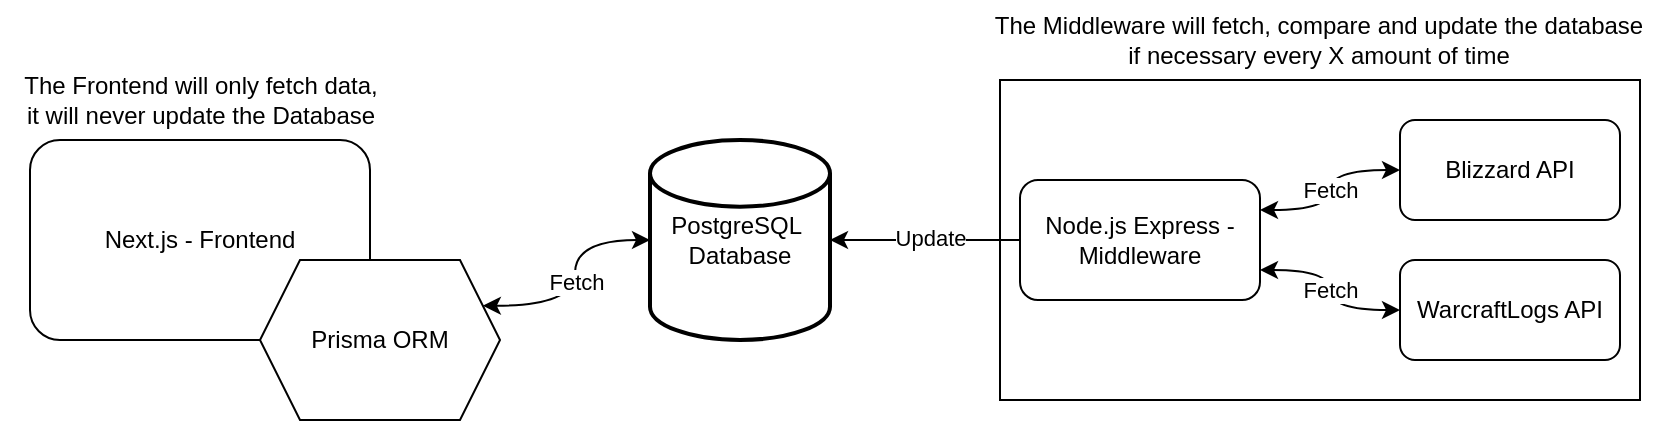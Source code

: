 <mxfile version="24.4.13" type="github" pages="2">
  <diagram name="High Level Architecture" id="6ngqQFJhArMmjrOClJZY">
    <mxGraphModel dx="1195" dy="628" grid="1" gridSize="10" guides="1" tooltips="1" connect="1" arrows="1" fold="1" page="1" pageScale="1" pageWidth="850" pageHeight="1100" math="0" shadow="0">
      <root>
        <mxCell id="0" />
        <mxCell id="1" parent="0" />
        <mxCell id="6mm7rx3o7jv5DAFTDXSN-3" value="PostgreSQL&amp;nbsp;&lt;br&gt;Database" style="strokeWidth=2;html=1;shape=mxgraph.flowchart.database;whiteSpace=wrap;" parent="1" vertex="1">
          <mxGeometry x="335" y="260" width="90" height="100" as="geometry" />
        </mxCell>
        <mxCell id="6mm7rx3o7jv5DAFTDXSN-4" value="Next.js - Frontend" style="rounded=1;whiteSpace=wrap;html=1;" parent="1" vertex="1">
          <mxGeometry x="25" y="260" width="170" height="100" as="geometry" />
        </mxCell>
        <mxCell id="6mm7rx3o7jv5DAFTDXSN-7" value="" style="rounded=0;whiteSpace=wrap;html=1;" parent="1" vertex="1">
          <mxGeometry x="510" y="230" width="320" height="160" as="geometry" />
        </mxCell>
        <mxCell id="roHLzYQip5ogj8n_-lZP-4" value="Fetch" style="edgeStyle=orthogonalEdgeStyle;rounded=0;orthogonalLoop=1;jettySize=auto;html=1;exitX=1;exitY=0.25;exitDx=0;exitDy=0;entryX=0;entryY=0.5;entryDx=0;entryDy=0;curved=1;startArrow=classic;startFill=1;" edge="1" parent="1" source="6mm7rx3o7jv5DAFTDXSN-9" target="6mm7rx3o7jv5DAFTDXSN-10">
          <mxGeometry relative="1" as="geometry" />
        </mxCell>
        <mxCell id="roHLzYQip5ogj8n_-lZP-5" value="Fetch" style="edgeStyle=orthogonalEdgeStyle;rounded=0;orthogonalLoop=1;jettySize=auto;html=1;exitX=1;exitY=0.75;exitDx=0;exitDy=0;entryX=0;entryY=0.5;entryDx=0;entryDy=0;curved=1;startArrow=classic;startFill=1;" edge="1" parent="1" source="6mm7rx3o7jv5DAFTDXSN-9" target="6mm7rx3o7jv5DAFTDXSN-11">
          <mxGeometry relative="1" as="geometry" />
        </mxCell>
        <mxCell id="6mm7rx3o7jv5DAFTDXSN-9" value="Node.js Express - Middleware" style="rounded=1;whiteSpace=wrap;html=1;" parent="1" vertex="1">
          <mxGeometry x="520" y="280" width="120" height="60" as="geometry" />
        </mxCell>
        <mxCell id="6mm7rx3o7jv5DAFTDXSN-10" value="Blizzard API" style="rounded=1;whiteSpace=wrap;html=1;" parent="1" vertex="1">
          <mxGeometry x="710" y="250" width="110" height="50" as="geometry" />
        </mxCell>
        <mxCell id="6mm7rx3o7jv5DAFTDXSN-11" value="WarcraftLogs API" style="rounded=1;whiteSpace=wrap;html=1;" parent="1" vertex="1">
          <mxGeometry x="710" y="320" width="110" height="50" as="geometry" />
        </mxCell>
        <mxCell id="6mm7rx3o7jv5DAFTDXSN-14" style="edgeStyle=orthogonalEdgeStyle;rounded=0;orthogonalLoop=1;jettySize=auto;html=1;exitX=0;exitY=0.5;exitDx=0;exitDy=0;entryX=1;entryY=0.5;entryDx=0;entryDy=0;entryPerimeter=0;curved=1;" parent="1" source="6mm7rx3o7jv5DAFTDXSN-9" target="6mm7rx3o7jv5DAFTDXSN-3" edge="1">
          <mxGeometry relative="1" as="geometry" />
        </mxCell>
        <mxCell id="roHLzYQip5ogj8n_-lZP-2" value="Update" style="edgeLabel;html=1;align=center;verticalAlign=middle;resizable=0;points=[];" vertex="1" connectable="0" parent="6mm7rx3o7jv5DAFTDXSN-14">
          <mxGeometry x="-0.056" y="-1" relative="1" as="geometry">
            <mxPoint as="offset" />
          </mxGeometry>
        </mxCell>
        <mxCell id="6mm7rx3o7jv5DAFTDXSN-15" value="The Middleware will fetch, compare and update the database &lt;br&gt;if necessary every X amount of time" style="text;html=1;align=center;verticalAlign=middle;resizable=0;points=[];autosize=1;strokeColor=none;fillColor=none;" parent="1" vertex="1">
          <mxGeometry x="494" y="190" width="350" height="40" as="geometry" />
        </mxCell>
        <mxCell id="6mm7rx3o7jv5DAFTDXSN-16" value="The Frontend will only fetch data, &lt;br&gt;it will never update the Database" style="text;html=1;align=center;verticalAlign=middle;resizable=0;points=[];autosize=1;strokeColor=none;fillColor=none;" parent="1" vertex="1">
          <mxGeometry x="10" y="220" width="200" height="40" as="geometry" />
        </mxCell>
        <mxCell id="6mm7rx3o7jv5DAFTDXSN-18" value="Fetch" style="edgeStyle=orthogonalEdgeStyle;rounded=0;orthogonalLoop=1;jettySize=auto;html=1;exitX=1;exitY=0.25;exitDx=0;exitDy=0;entryX=0;entryY=0.5;entryDx=0;entryDy=0;entryPerimeter=0;curved=1;startArrow=classic;startFill=1;" parent="1" source="roHLzYQip5ogj8n_-lZP-7" target="6mm7rx3o7jv5DAFTDXSN-3" edge="1">
          <mxGeometry relative="1" as="geometry">
            <mxPoint x="255" y="360" as="sourcePoint" />
          </mxGeometry>
        </mxCell>
        <mxCell id="roHLzYQip5ogj8n_-lZP-7" value="Prisma ORM" style="shape=hexagon;perimeter=hexagonPerimeter2;whiteSpace=wrap;html=1;fixedSize=1;" vertex="1" parent="1">
          <mxGeometry x="140" y="320" width="120" height="80" as="geometry" />
        </mxCell>
      </root>
    </mxGraphModel>
  </diagram>
  <diagram id="KHD2d74SR9Xxo8bXHOB-" name="Entities Relationship">
    <mxGraphModel dx="1434" dy="754" grid="1" gridSize="10" guides="1" tooltips="1" connect="1" arrows="1" fold="1" page="1" pageScale="1" pageWidth="850" pageHeight="1100" math="0" shadow="0">
      <root>
        <mxCell id="0" />
        <mxCell id="1" parent="0" />
        <mxCell id="beeDVA-vmwyVWLiR9DOX-47" value="Raid" style="shape=table;startSize=30;container=1;collapsible=1;childLayout=tableLayout;fixedRows=1;rowLines=0;fontStyle=1;align=center;resizeLast=1;html=1;rounded=1;" vertex="1" parent="1">
          <mxGeometry x="40" y="110" width="180" height="120" as="geometry" />
        </mxCell>
        <mxCell id="beeDVA-vmwyVWLiR9DOX-48" value="" style="shape=tableRow;horizontal=0;startSize=0;swimlaneHead=0;swimlaneBody=0;fillColor=none;collapsible=0;dropTarget=0;points=[[0,0.5],[1,0.5]];portConstraint=eastwest;top=0;left=0;right=0;bottom=1;" vertex="1" parent="beeDVA-vmwyVWLiR9DOX-47">
          <mxGeometry y="30" width="180" height="30" as="geometry" />
        </mxCell>
        <mxCell id="beeDVA-vmwyVWLiR9DOX-49" value="PK" style="shape=partialRectangle;connectable=0;fillColor=none;top=0;left=0;bottom=0;right=0;fontStyle=1;overflow=hidden;whiteSpace=wrap;html=1;" vertex="1" parent="beeDVA-vmwyVWLiR9DOX-48">
          <mxGeometry width="30" height="30" as="geometry">
            <mxRectangle width="30" height="30" as="alternateBounds" />
          </mxGeometry>
        </mxCell>
        <mxCell id="beeDVA-vmwyVWLiR9DOX-50" value="id SERIAL" style="shape=partialRectangle;connectable=0;fillColor=none;top=0;left=0;bottom=0;right=0;align=left;spacingLeft=6;fontStyle=5;overflow=hidden;whiteSpace=wrap;html=1;" vertex="1" parent="beeDVA-vmwyVWLiR9DOX-48">
          <mxGeometry x="30" width="150" height="30" as="geometry">
            <mxRectangle width="150" height="30" as="alternateBounds" />
          </mxGeometry>
        </mxCell>
        <mxCell id="beeDVA-vmwyVWLiR9DOX-51" value="" style="shape=tableRow;horizontal=0;startSize=0;swimlaneHead=0;swimlaneBody=0;fillColor=none;collapsible=0;dropTarget=0;points=[[0,0.5],[1,0.5]];portConstraint=eastwest;top=0;left=0;right=0;bottom=0;" vertex="1" parent="beeDVA-vmwyVWLiR9DOX-47">
          <mxGeometry y="60" width="180" height="30" as="geometry" />
        </mxCell>
        <mxCell id="beeDVA-vmwyVWLiR9DOX-52" value="" style="shape=partialRectangle;connectable=0;fillColor=none;top=0;left=0;bottom=0;right=0;editable=1;overflow=hidden;whiteSpace=wrap;html=1;" vertex="1" parent="beeDVA-vmwyVWLiR9DOX-51">
          <mxGeometry width="30" height="30" as="geometry">
            <mxRectangle width="30" height="30" as="alternateBounds" />
          </mxGeometry>
        </mxCell>
        <mxCell id="beeDVA-vmwyVWLiR9DOX-53" value="name &lt;span style=&quot;font-weight: normal;&quot;&gt;varchar(75)&amp;nbsp;&lt;/span&gt;" style="shape=partialRectangle;connectable=0;fillColor=none;top=0;left=0;bottom=0;right=0;align=left;spacingLeft=6;overflow=hidden;whiteSpace=wrap;html=1;fontStyle=1" vertex="1" parent="beeDVA-vmwyVWLiR9DOX-51">
          <mxGeometry x="30" width="150" height="30" as="geometry">
            <mxRectangle width="150" height="30" as="alternateBounds" />
          </mxGeometry>
        </mxCell>
        <mxCell id="beeDVA-vmwyVWLiR9DOX-54" value="" style="shape=tableRow;horizontal=0;startSize=0;swimlaneHead=0;swimlaneBody=0;fillColor=none;collapsible=0;dropTarget=0;points=[[0,0.5],[1,0.5]];portConstraint=eastwest;top=0;left=0;right=0;bottom=0;" vertex="1" parent="beeDVA-vmwyVWLiR9DOX-47">
          <mxGeometry y="90" width="180" height="30" as="geometry" />
        </mxCell>
        <mxCell id="beeDVA-vmwyVWLiR9DOX-55" value="" style="shape=partialRectangle;connectable=0;fillColor=none;top=0;left=0;bottom=0;right=0;editable=1;overflow=hidden;whiteSpace=wrap;html=1;" vertex="1" parent="beeDVA-vmwyVWLiR9DOX-54">
          <mxGeometry width="30" height="30" as="geometry">
            <mxRectangle width="30" height="30" as="alternateBounds" />
          </mxGeometry>
        </mxCell>
        <mxCell id="beeDVA-vmwyVWLiR9DOX-56" value="img &lt;span style=&quot;font-weight: normal;&quot;&gt;varchar(255)&lt;/span&gt;" style="shape=partialRectangle;connectable=0;fillColor=none;top=0;left=0;bottom=0;right=0;align=left;spacingLeft=6;overflow=hidden;whiteSpace=wrap;html=1;fontStyle=1" vertex="1" parent="beeDVA-vmwyVWLiR9DOX-54">
          <mxGeometry x="30" width="150" height="30" as="geometry">
            <mxRectangle width="150" height="30" as="alternateBounds" />
          </mxGeometry>
        </mxCell>
        <mxCell id="beeDVA-vmwyVWLiR9DOX-66" value="Bosses" style="shape=table;startSize=30;container=1;collapsible=1;childLayout=tableLayout;fixedRows=1;rowLines=0;fontStyle=1;align=center;resizeLast=1;html=1;rounded=1;" vertex="1" parent="1">
          <mxGeometry x="630" y="140" width="180" height="210" as="geometry" />
        </mxCell>
        <mxCell id="beeDVA-vmwyVWLiR9DOX-67" value="" style="shape=tableRow;horizontal=0;startSize=0;swimlaneHead=0;swimlaneBody=0;fillColor=none;collapsible=0;dropTarget=0;points=[[0,0.5],[1,0.5]];portConstraint=eastwest;top=0;left=0;right=0;bottom=1;" vertex="1" parent="beeDVA-vmwyVWLiR9DOX-66">
          <mxGeometry y="30" width="180" height="30" as="geometry" />
        </mxCell>
        <mxCell id="beeDVA-vmwyVWLiR9DOX-68" value="PK" style="shape=partialRectangle;connectable=0;fillColor=none;top=0;left=0;bottom=0;right=0;fontStyle=1;overflow=hidden;whiteSpace=wrap;html=1;" vertex="1" parent="beeDVA-vmwyVWLiR9DOX-67">
          <mxGeometry width="30" height="30" as="geometry">
            <mxRectangle width="30" height="30" as="alternateBounds" />
          </mxGeometry>
        </mxCell>
        <mxCell id="beeDVA-vmwyVWLiR9DOX-69" value="id SERIAL" style="shape=partialRectangle;connectable=0;fillColor=none;top=0;left=0;bottom=0;right=0;align=left;spacingLeft=6;fontStyle=5;overflow=hidden;whiteSpace=wrap;html=1;" vertex="1" parent="beeDVA-vmwyVWLiR9DOX-67">
          <mxGeometry x="30" width="150" height="30" as="geometry">
            <mxRectangle width="150" height="30" as="alternateBounds" />
          </mxGeometry>
        </mxCell>
        <mxCell id="beeDVA-vmwyVWLiR9DOX-70" value="" style="shape=tableRow;horizontal=0;startSize=0;swimlaneHead=0;swimlaneBody=0;fillColor=none;collapsible=0;dropTarget=0;points=[[0,0.5],[1,0.5]];portConstraint=eastwest;top=0;left=0;right=0;bottom=0;" vertex="1" parent="beeDVA-vmwyVWLiR9DOX-66">
          <mxGeometry y="60" width="180" height="30" as="geometry" />
        </mxCell>
        <mxCell id="beeDVA-vmwyVWLiR9DOX-71" value="" style="shape=partialRectangle;connectable=0;fillColor=none;top=0;left=0;bottom=0;right=0;editable=1;overflow=hidden;whiteSpace=wrap;html=1;" vertex="1" parent="beeDVA-vmwyVWLiR9DOX-70">
          <mxGeometry width="30" height="30" as="geometry">
            <mxRectangle width="30" height="30" as="alternateBounds" />
          </mxGeometry>
        </mxCell>
        <mxCell id="beeDVA-vmwyVWLiR9DOX-72" value="name &lt;span style=&quot;font-weight: normal;&quot;&gt;varchar(75)&amp;nbsp;&lt;/span&gt;" style="shape=partialRectangle;connectable=0;fillColor=none;top=0;left=0;bottom=0;right=0;align=left;spacingLeft=6;overflow=hidden;whiteSpace=wrap;html=1;fontStyle=1" vertex="1" parent="beeDVA-vmwyVWLiR9DOX-70">
          <mxGeometry x="30" width="150" height="30" as="geometry">
            <mxRectangle width="150" height="30" as="alternateBounds" />
          </mxGeometry>
        </mxCell>
        <mxCell id="beeDVA-vmwyVWLiR9DOX-73" value="" style="shape=tableRow;horizontal=0;startSize=0;swimlaneHead=0;swimlaneBody=0;fillColor=none;collapsible=0;dropTarget=0;points=[[0,0.5],[1,0.5]];portConstraint=eastwest;top=0;left=0;right=0;bottom=0;" vertex="1" parent="beeDVA-vmwyVWLiR9DOX-66">
          <mxGeometry y="90" width="180" height="30" as="geometry" />
        </mxCell>
        <mxCell id="beeDVA-vmwyVWLiR9DOX-74" value="" style="shape=partialRectangle;connectable=0;fillColor=none;top=0;left=0;bottom=0;right=0;editable=1;overflow=hidden;whiteSpace=wrap;html=1;" vertex="1" parent="beeDVA-vmwyVWLiR9DOX-73">
          <mxGeometry width="30" height="30" as="geometry">
            <mxRectangle width="30" height="30" as="alternateBounds" />
          </mxGeometry>
        </mxCell>
        <mxCell id="beeDVA-vmwyVWLiR9DOX-75" value="rank_us int" style="shape=partialRectangle;connectable=0;fillColor=none;top=0;left=0;bottom=0;right=0;align=left;spacingLeft=6;overflow=hidden;whiteSpace=wrap;html=1;fontStyle=1" vertex="1" parent="beeDVA-vmwyVWLiR9DOX-73">
          <mxGeometry x="30" width="150" height="30" as="geometry">
            <mxRectangle width="150" height="30" as="alternateBounds" />
          </mxGeometry>
        </mxCell>
        <mxCell id="beeDVA-vmwyVWLiR9DOX-113" value="" style="shape=tableRow;horizontal=0;startSize=0;swimlaneHead=0;swimlaneBody=0;fillColor=none;collapsible=0;dropTarget=0;points=[[0,0.5],[1,0.5]];portConstraint=eastwest;top=0;left=0;right=0;bottom=0;" vertex="1" parent="beeDVA-vmwyVWLiR9DOX-66">
          <mxGeometry y="120" width="180" height="30" as="geometry" />
        </mxCell>
        <mxCell id="beeDVA-vmwyVWLiR9DOX-114" value="" style="shape=partialRectangle;connectable=0;fillColor=none;top=0;left=0;bottom=0;right=0;editable=1;overflow=hidden;whiteSpace=wrap;html=1;" vertex="1" parent="beeDVA-vmwyVWLiR9DOX-113">
          <mxGeometry width="30" height="30" as="geometry">
            <mxRectangle width="30" height="30" as="alternateBounds" />
          </mxGeometry>
        </mxCell>
        <mxCell id="beeDVA-vmwyVWLiR9DOX-115" value="rank_eu int" style="shape=partialRectangle;connectable=0;fillColor=none;top=0;left=0;bottom=0;right=0;align=left;spacingLeft=6;overflow=hidden;whiteSpace=wrap;html=1;fontStyle=1" vertex="1" parent="beeDVA-vmwyVWLiR9DOX-113">
          <mxGeometry x="30" width="150" height="30" as="geometry">
            <mxRectangle width="150" height="30" as="alternateBounds" />
          </mxGeometry>
        </mxCell>
        <mxCell id="beeDVA-vmwyVWLiR9DOX-116" value="" style="shape=tableRow;horizontal=0;startSize=0;swimlaneHead=0;swimlaneBody=0;fillColor=none;collapsible=0;dropTarget=0;points=[[0,0.5],[1,0.5]];portConstraint=eastwest;top=0;left=0;right=0;bottom=0;" vertex="1" parent="beeDVA-vmwyVWLiR9DOX-66">
          <mxGeometry y="150" width="180" height="30" as="geometry" />
        </mxCell>
        <mxCell id="beeDVA-vmwyVWLiR9DOX-117" value="" style="shape=partialRectangle;connectable=0;fillColor=none;top=0;left=0;bottom=0;right=0;editable=1;overflow=hidden;whiteSpace=wrap;html=1;" vertex="1" parent="beeDVA-vmwyVWLiR9DOX-116">
          <mxGeometry width="30" height="30" as="geometry">
            <mxRectangle width="30" height="30" as="alternateBounds" />
          </mxGeometry>
        </mxCell>
        <mxCell id="beeDVA-vmwyVWLiR9DOX-118" value="rank_world int" style="shape=partialRectangle;connectable=0;fillColor=none;top=0;left=0;bottom=0;right=0;align=left;spacingLeft=6;overflow=hidden;whiteSpace=wrap;html=1;fontStyle=1" vertex="1" parent="beeDVA-vmwyVWLiR9DOX-116">
          <mxGeometry x="30" width="150" height="30" as="geometry">
            <mxRectangle width="150" height="30" as="alternateBounds" />
          </mxGeometry>
        </mxCell>
        <mxCell id="beeDVA-vmwyVWLiR9DOX-119" value="" style="shape=tableRow;horizontal=0;startSize=0;swimlaneHead=0;swimlaneBody=0;fillColor=none;collapsible=0;dropTarget=0;points=[[0,0.5],[1,0.5]];portConstraint=eastwest;top=0;left=0;right=0;bottom=0;" vertex="1" parent="beeDVA-vmwyVWLiR9DOX-66">
          <mxGeometry y="180" width="180" height="30" as="geometry" />
        </mxCell>
        <mxCell id="beeDVA-vmwyVWLiR9DOX-120" value="" style="shape=partialRectangle;connectable=0;fillColor=none;top=0;left=0;bottom=0;right=0;editable=1;overflow=hidden;whiteSpace=wrap;html=1;" vertex="1" parent="beeDVA-vmwyVWLiR9DOX-119">
          <mxGeometry width="30" height="30" as="geometry">
            <mxRectangle width="30" height="30" as="alternateBounds" />
          </mxGeometry>
        </mxCell>
        <mxCell id="beeDVA-vmwyVWLiR9DOX-121" value="img &lt;span style=&quot;font-weight: normal;&quot;&gt;varchar(255)&lt;/span&gt;" style="shape=partialRectangle;connectable=0;fillColor=none;top=0;left=0;bottom=0;right=0;align=left;spacingLeft=6;overflow=hidden;whiteSpace=wrap;html=1;fontStyle=1" vertex="1" parent="beeDVA-vmwyVWLiR9DOX-119">
          <mxGeometry x="30" width="150" height="30" as="geometry">
            <mxRectangle width="150" height="30" as="alternateBounds" />
          </mxGeometry>
        </mxCell>
        <mxCell id="beeDVA-vmwyVWLiR9DOX-80" value="Raid" style="shape=table;startSize=30;container=1;collapsible=1;childLayout=tableLayout;fixedRows=1;rowLines=0;fontStyle=1;align=center;resizeLast=1;html=1;rounded=1;" vertex="1" parent="1">
          <mxGeometry x="310" y="80" width="260" height="120" as="geometry" />
        </mxCell>
        <mxCell id="beeDVA-vmwyVWLiR9DOX-81" value="" style="shape=tableRow;horizontal=0;startSize=0;swimlaneHead=0;swimlaneBody=0;fillColor=none;collapsible=0;dropTarget=0;points=[[0,0.5],[1,0.5]];portConstraint=eastwest;top=0;left=0;right=0;bottom=1;" vertex="1" parent="beeDVA-vmwyVWLiR9DOX-80">
          <mxGeometry y="30" width="260" height="30" as="geometry" />
        </mxCell>
        <mxCell id="beeDVA-vmwyVWLiR9DOX-82" value="PK" style="shape=partialRectangle;connectable=0;fillColor=none;top=0;left=0;bottom=0;right=0;fontStyle=1;overflow=hidden;whiteSpace=wrap;html=1;" vertex="1" parent="beeDVA-vmwyVWLiR9DOX-81">
          <mxGeometry width="30" height="30" as="geometry">
            <mxRectangle width="30" height="30" as="alternateBounds" />
          </mxGeometry>
        </mxCell>
        <mxCell id="beeDVA-vmwyVWLiR9DOX-83" value="id SERIAL" style="shape=partialRectangle;connectable=0;fillColor=none;top=0;left=0;bottom=0;right=0;align=left;spacingLeft=6;fontStyle=5;overflow=hidden;whiteSpace=wrap;html=1;" vertex="1" parent="beeDVA-vmwyVWLiR9DOX-81">
          <mxGeometry x="30" width="230" height="30" as="geometry">
            <mxRectangle width="230" height="30" as="alternateBounds" />
          </mxGeometry>
        </mxCell>
        <mxCell id="beeDVA-vmwyVWLiR9DOX-84" value="" style="shape=tableRow;horizontal=0;startSize=0;swimlaneHead=0;swimlaneBody=0;fillColor=none;collapsible=0;dropTarget=0;points=[[0,0.5],[1,0.5]];portConstraint=eastwest;top=0;left=0;right=0;bottom=0;" vertex="1" parent="beeDVA-vmwyVWLiR9DOX-80">
          <mxGeometry y="60" width="260" height="30" as="geometry" />
        </mxCell>
        <mxCell id="beeDVA-vmwyVWLiR9DOX-85" value="FK1" style="shape=partialRectangle;connectable=0;fillColor=none;top=0;left=0;bottom=0;right=0;editable=1;overflow=hidden;whiteSpace=wrap;html=1;fontStyle=1" vertex="1" parent="beeDVA-vmwyVWLiR9DOX-84">
          <mxGeometry width="30" height="30" as="geometry">
            <mxRectangle width="30" height="30" as="alternateBounds" />
          </mxGeometry>
        </mxCell>
        <mxCell id="beeDVA-vmwyVWLiR9DOX-86" value="&lt;span style=&quot;text-wrap: nowrap;&quot;&gt;raid_id int REFERENCES Raid(id)&lt;/span&gt;" style="shape=partialRectangle;connectable=0;fillColor=none;top=0;left=0;bottom=0;right=0;align=left;spacingLeft=6;overflow=hidden;whiteSpace=wrap;html=1;fontStyle=1" vertex="1" parent="beeDVA-vmwyVWLiR9DOX-84">
          <mxGeometry x="30" width="230" height="30" as="geometry">
            <mxRectangle width="230" height="30" as="alternateBounds" />
          </mxGeometry>
        </mxCell>
        <mxCell id="beeDVA-vmwyVWLiR9DOX-87" value="" style="shape=tableRow;horizontal=0;startSize=0;swimlaneHead=0;swimlaneBody=0;fillColor=none;collapsible=0;dropTarget=0;points=[[0,0.5],[1,0.5]];portConstraint=eastwest;top=0;left=0;right=0;bottom=0;" vertex="1" parent="beeDVA-vmwyVWLiR9DOX-80">
          <mxGeometry y="90" width="260" height="30" as="geometry" />
        </mxCell>
        <mxCell id="beeDVA-vmwyVWLiR9DOX-88" value="FK2" style="shape=partialRectangle;connectable=0;fillColor=none;top=0;left=0;bottom=0;right=0;editable=1;overflow=hidden;whiteSpace=wrap;html=1;fontStyle=1" vertex="1" parent="beeDVA-vmwyVWLiR9DOX-87">
          <mxGeometry width="30" height="30" as="geometry">
            <mxRectangle width="30" height="30" as="alternateBounds" />
          </mxGeometry>
        </mxCell>
        <mxCell id="beeDVA-vmwyVWLiR9DOX-89" value="&lt;span style=&quot;text-wrap: nowrap;&quot;&gt;boss_id int REFERENCES Bosses(id)&lt;/span&gt;" style="shape=partialRectangle;connectable=0;fillColor=none;top=0;left=0;bottom=0;right=0;align=left;spacingLeft=6;overflow=hidden;whiteSpace=wrap;html=1;fontStyle=1" vertex="1" parent="beeDVA-vmwyVWLiR9DOX-87">
          <mxGeometry x="30" width="230" height="30" as="geometry">
            <mxRectangle width="230" height="30" as="alternateBounds" />
          </mxGeometry>
        </mxCell>
        <mxCell id="beeDVA-vmwyVWLiR9DOX-122" style="edgeStyle=orthogonalEdgeStyle;rounded=0;orthogonalLoop=1;jettySize=auto;html=1;exitX=1;exitY=0.5;exitDx=0;exitDy=0;entryX=0;entryY=0.5;entryDx=0;entryDy=0;" edge="1" parent="1" source="beeDVA-vmwyVWLiR9DOX-87" target="beeDVA-vmwyVWLiR9DOX-67">
          <mxGeometry relative="1" as="geometry" />
        </mxCell>
        <mxCell id="beeDVA-vmwyVWLiR9DOX-123" style="edgeStyle=orthogonalEdgeStyle;rounded=0;orthogonalLoop=1;jettySize=auto;html=1;exitX=0;exitY=0.5;exitDx=0;exitDy=0;entryX=1;entryY=0.5;entryDx=0;entryDy=0;" edge="1" parent="1" source="beeDVA-vmwyVWLiR9DOX-84" target="beeDVA-vmwyVWLiR9DOX-48">
          <mxGeometry relative="1" as="geometry" />
        </mxCell>
        <mxCell id="beeDVA-vmwyVWLiR9DOX-124" value="Title" style="shape=table;startSize=30;container=1;collapsible=1;childLayout=tableLayout;fixedRows=1;rowLines=0;fontStyle=1;align=center;resizeLast=1;html=1;rounded=1;" vertex="1" parent="1">
          <mxGeometry x="335" y="960" width="180" height="120" as="geometry" />
        </mxCell>
        <mxCell id="beeDVA-vmwyVWLiR9DOX-125" value="" style="shape=tableRow;horizontal=0;startSize=0;swimlaneHead=0;swimlaneBody=0;fillColor=none;collapsible=0;dropTarget=0;points=[[0,0.5],[1,0.5]];portConstraint=eastwest;top=0;left=0;right=0;bottom=1;" vertex="1" parent="beeDVA-vmwyVWLiR9DOX-124">
          <mxGeometry y="30" width="180" height="30" as="geometry" />
        </mxCell>
        <mxCell id="beeDVA-vmwyVWLiR9DOX-126" value="PK" style="shape=partialRectangle;connectable=0;fillColor=none;top=0;left=0;bottom=0;right=0;fontStyle=1;overflow=hidden;whiteSpace=wrap;html=1;" vertex="1" parent="beeDVA-vmwyVWLiR9DOX-125">
          <mxGeometry width="30" height="30" as="geometry">
            <mxRectangle width="30" height="30" as="alternateBounds" />
          </mxGeometry>
        </mxCell>
        <mxCell id="beeDVA-vmwyVWLiR9DOX-127" value="id SERIAL" style="shape=partialRectangle;connectable=0;fillColor=none;top=0;left=0;bottom=0;right=0;align=left;spacingLeft=6;fontStyle=5;overflow=hidden;whiteSpace=wrap;html=1;" vertex="1" parent="beeDVA-vmwyVWLiR9DOX-125">
          <mxGeometry x="30" width="150" height="30" as="geometry">
            <mxRectangle width="150" height="30" as="alternateBounds" />
          </mxGeometry>
        </mxCell>
        <mxCell id="beeDVA-vmwyVWLiR9DOX-128" value="" style="shape=tableRow;horizontal=0;startSize=0;swimlaneHead=0;swimlaneBody=0;fillColor=none;collapsible=0;dropTarget=0;points=[[0,0.5],[1,0.5]];portConstraint=eastwest;top=0;left=0;right=0;bottom=0;" vertex="1" parent="beeDVA-vmwyVWLiR9DOX-124">
          <mxGeometry y="60" width="180" height="30" as="geometry" />
        </mxCell>
        <mxCell id="beeDVA-vmwyVWLiR9DOX-129" value="" style="shape=partialRectangle;connectable=0;fillColor=none;top=0;left=0;bottom=0;right=0;editable=1;overflow=hidden;whiteSpace=wrap;html=1;" vertex="1" parent="beeDVA-vmwyVWLiR9DOX-128">
          <mxGeometry width="30" height="30" as="geometry">
            <mxRectangle width="30" height="30" as="alternateBounds" />
          </mxGeometry>
        </mxCell>
        <mxCell id="beeDVA-vmwyVWLiR9DOX-130" value="region varchar(30)" style="shape=partialRectangle;connectable=0;fillColor=none;top=0;left=0;bottom=0;right=0;align=left;spacingLeft=6;overflow=hidden;whiteSpace=wrap;html=1;fontStyle=1" vertex="1" parent="beeDVA-vmwyVWLiR9DOX-128">
          <mxGeometry x="30" width="150" height="30" as="geometry">
            <mxRectangle width="150" height="30" as="alternateBounds" />
          </mxGeometry>
        </mxCell>
        <mxCell id="beeDVA-vmwyVWLiR9DOX-131" value="" style="shape=tableRow;horizontal=0;startSize=0;swimlaneHead=0;swimlaneBody=0;fillColor=none;collapsible=0;dropTarget=0;points=[[0,0.5],[1,0.5]];portConstraint=eastwest;top=0;left=0;right=0;bottom=0;" vertex="1" parent="beeDVA-vmwyVWLiR9DOX-124">
          <mxGeometry y="90" width="180" height="30" as="geometry" />
        </mxCell>
        <mxCell id="beeDVA-vmwyVWLiR9DOX-132" value="" style="shape=partialRectangle;connectable=0;fillColor=none;top=0;left=0;bottom=0;right=0;editable=1;overflow=hidden;whiteSpace=wrap;html=1;" vertex="1" parent="beeDVA-vmwyVWLiR9DOX-131">
          <mxGeometry width="30" height="30" as="geometry">
            <mxRectangle width="30" height="30" as="alternateBounds" />
          </mxGeometry>
        </mxCell>
        <mxCell id="beeDVA-vmwyVWLiR9DOX-133" value="rating int" style="shape=partialRectangle;connectable=0;fillColor=none;top=0;left=0;bottom=0;right=0;align=left;spacingLeft=6;overflow=hidden;whiteSpace=wrap;html=1;fontStyle=1" vertex="1" parent="beeDVA-vmwyVWLiR9DOX-131">
          <mxGeometry x="30" width="150" height="30" as="geometry">
            <mxRectangle width="150" height="30" as="alternateBounds" />
          </mxGeometry>
        </mxCell>
        <mxCell id="beeDVA-vmwyVWLiR9DOX-137" value="Run" style="shape=table;startSize=30;container=1;collapsible=1;childLayout=tableLayout;fixedRows=1;rowLines=0;fontStyle=1;align=center;resizeLast=1;html=1;rounded=1;" vertex="1" parent="1">
          <mxGeometry x="450" y="630" width="340" height="180" as="geometry" />
        </mxCell>
        <mxCell id="beeDVA-vmwyVWLiR9DOX-138" value="" style="shape=tableRow;horizontal=0;startSize=0;swimlaneHead=0;swimlaneBody=0;fillColor=none;collapsible=0;dropTarget=0;points=[[0,0.5],[1,0.5]];portConstraint=eastwest;top=0;left=0;right=0;bottom=1;" vertex="1" parent="beeDVA-vmwyVWLiR9DOX-137">
          <mxGeometry y="30" width="340" height="30" as="geometry" />
        </mxCell>
        <mxCell id="beeDVA-vmwyVWLiR9DOX-139" value="PK" style="shape=partialRectangle;connectable=0;fillColor=none;top=0;left=0;bottom=0;right=0;fontStyle=1;overflow=hidden;whiteSpace=wrap;html=1;" vertex="1" parent="beeDVA-vmwyVWLiR9DOX-138">
          <mxGeometry width="30" height="30" as="geometry">
            <mxRectangle width="30" height="30" as="alternateBounds" />
          </mxGeometry>
        </mxCell>
        <mxCell id="beeDVA-vmwyVWLiR9DOX-140" value="id SERIAL" style="shape=partialRectangle;connectable=0;fillColor=none;top=0;left=0;bottom=0;right=0;align=left;spacingLeft=6;fontStyle=5;overflow=hidden;whiteSpace=wrap;html=1;" vertex="1" parent="beeDVA-vmwyVWLiR9DOX-138">
          <mxGeometry x="30" width="310" height="30" as="geometry">
            <mxRectangle width="310" height="30" as="alternateBounds" />
          </mxGeometry>
        </mxCell>
        <mxCell id="beeDVA-vmwyVWLiR9DOX-144" value="" style="shape=tableRow;horizontal=0;startSize=0;swimlaneHead=0;swimlaneBody=0;fillColor=none;collapsible=0;dropTarget=0;points=[[0,0.5],[1,0.5]];portConstraint=eastwest;top=0;left=0;right=0;bottom=0;" vertex="1" parent="beeDVA-vmwyVWLiR9DOX-137">
          <mxGeometry y="60" width="340" height="30" as="geometry" />
        </mxCell>
        <mxCell id="beeDVA-vmwyVWLiR9DOX-145" value="" style="shape=partialRectangle;connectable=0;fillColor=none;top=0;left=0;bottom=0;right=0;editable=1;overflow=hidden;whiteSpace=wrap;html=1;" vertex="1" parent="beeDVA-vmwyVWLiR9DOX-144">
          <mxGeometry width="30" height="30" as="geometry">
            <mxRectangle width="30" height="30" as="alternateBounds" />
          </mxGeometry>
        </mxCell>
        <mxCell id="beeDVA-vmwyVWLiR9DOX-146" value="timer int" style="shape=partialRectangle;connectable=0;fillColor=none;top=0;left=0;bottom=0;right=0;align=left;spacingLeft=6;overflow=hidden;whiteSpace=wrap;html=1;fontStyle=1" vertex="1" parent="beeDVA-vmwyVWLiR9DOX-144">
          <mxGeometry x="30" width="310" height="30" as="geometry">
            <mxRectangle width="310" height="30" as="alternateBounds" />
          </mxGeometry>
        </mxCell>
        <mxCell id="beeDVA-vmwyVWLiR9DOX-200" value="" style="shape=tableRow;horizontal=0;startSize=0;swimlaneHead=0;swimlaneBody=0;fillColor=none;collapsible=0;dropTarget=0;points=[[0,0.5],[1,0.5]];portConstraint=eastwest;top=0;left=0;right=0;bottom=0;" vertex="1" parent="beeDVA-vmwyVWLiR9DOX-137">
          <mxGeometry y="90" width="340" height="30" as="geometry" />
        </mxCell>
        <mxCell id="beeDVA-vmwyVWLiR9DOX-201" value="" style="shape=partialRectangle;connectable=0;fillColor=none;top=0;left=0;bottom=0;right=0;editable=1;overflow=hidden;whiteSpace=wrap;html=1;" vertex="1" parent="beeDVA-vmwyVWLiR9DOX-200">
          <mxGeometry width="30" height="30" as="geometry">
            <mxRectangle width="30" height="30" as="alternateBounds" />
          </mxGeometry>
        </mxCell>
        <mxCell id="beeDVA-vmwyVWLiR9DOX-202" value="is_completed boolean" style="shape=partialRectangle;connectable=0;fillColor=none;top=0;left=0;bottom=0;right=0;align=left;spacingLeft=6;overflow=hidden;whiteSpace=wrap;html=1;fontStyle=1" vertex="1" parent="beeDVA-vmwyVWLiR9DOX-200">
          <mxGeometry x="30" width="310" height="30" as="geometry">
            <mxRectangle width="310" height="30" as="alternateBounds" />
          </mxGeometry>
        </mxCell>
        <mxCell id="beeDVA-vmwyVWLiR9DOX-222" value="" style="shape=tableRow;horizontal=0;startSize=0;swimlaneHead=0;swimlaneBody=0;fillColor=none;collapsible=0;dropTarget=0;points=[[0,0.5],[1,0.5]];portConstraint=eastwest;top=0;left=0;right=0;bottom=0;" vertex="1" parent="beeDVA-vmwyVWLiR9DOX-137">
          <mxGeometry y="120" width="340" height="30" as="geometry" />
        </mxCell>
        <mxCell id="beeDVA-vmwyVWLiR9DOX-223" value="" style="shape=partialRectangle;connectable=0;fillColor=none;top=0;left=0;bottom=0;right=0;editable=1;overflow=hidden;whiteSpace=wrap;html=1;" vertex="1" parent="beeDVA-vmwyVWLiR9DOX-222">
          <mxGeometry width="30" height="30" as="geometry">
            <mxRectangle width="30" height="30" as="alternateBounds" />
          </mxGeometry>
        </mxCell>
        <mxCell id="beeDVA-vmwyVWLiR9DOX-224" value="date date" style="shape=partialRectangle;connectable=0;fillColor=none;top=0;left=0;bottom=0;right=0;align=left;spacingLeft=6;overflow=hidden;whiteSpace=wrap;html=1;fontStyle=1" vertex="1" parent="beeDVA-vmwyVWLiR9DOX-222">
          <mxGeometry x="30" width="310" height="30" as="geometry">
            <mxRectangle width="310" height="30" as="alternateBounds" />
          </mxGeometry>
        </mxCell>
        <mxCell id="beeDVA-vmwyVWLiR9DOX-203" value="" style="shape=tableRow;horizontal=0;startSize=0;swimlaneHead=0;swimlaneBody=0;fillColor=none;collapsible=0;dropTarget=0;points=[[0,0.5],[1,0.5]];portConstraint=eastwest;top=0;left=0;right=0;bottom=0;" vertex="1" parent="beeDVA-vmwyVWLiR9DOX-137">
          <mxGeometry y="150" width="340" height="30" as="geometry" />
        </mxCell>
        <mxCell id="beeDVA-vmwyVWLiR9DOX-204" value="FK1" style="shape=partialRectangle;connectable=0;fillColor=none;top=0;left=0;bottom=0;right=0;editable=1;overflow=hidden;whiteSpace=wrap;html=1;fontStyle=1" vertex="1" parent="beeDVA-vmwyVWLiR9DOX-203">
          <mxGeometry width="30" height="30" as="geometry">
            <mxRectangle width="30" height="30" as="alternateBounds" />
          </mxGeometry>
        </mxCell>
        <mxCell id="beeDVA-vmwyVWLiR9DOX-205" value="dungeon int REFERENCES Dungeons(id)" style="shape=partialRectangle;connectable=0;fillColor=none;top=0;left=0;bottom=0;right=0;align=left;spacingLeft=6;overflow=hidden;whiteSpace=wrap;html=1;fontStyle=1" vertex="1" parent="beeDVA-vmwyVWLiR9DOX-203">
          <mxGeometry x="30" width="310" height="30" as="geometry">
            <mxRectangle width="310" height="30" as="alternateBounds" />
          </mxGeometry>
        </mxCell>
        <mxCell id="beeDVA-vmwyVWLiR9DOX-150" value="Players" style="shape=table;startSize=30;container=1;collapsible=1;childLayout=tableLayout;fixedRows=1;rowLines=0;fontStyle=1;align=center;resizeLast=1;html=1;rounded=1;" vertex="1" parent="1">
          <mxGeometry x="55" y="430" width="180" height="180" as="geometry" />
        </mxCell>
        <mxCell id="beeDVA-vmwyVWLiR9DOX-151" value="" style="shape=tableRow;horizontal=0;startSize=0;swimlaneHead=0;swimlaneBody=0;fillColor=none;collapsible=0;dropTarget=0;points=[[0,0.5],[1,0.5]];portConstraint=eastwest;top=0;left=0;right=0;bottom=1;" vertex="1" parent="beeDVA-vmwyVWLiR9DOX-150">
          <mxGeometry y="30" width="180" height="30" as="geometry" />
        </mxCell>
        <mxCell id="beeDVA-vmwyVWLiR9DOX-152" value="PK" style="shape=partialRectangle;connectable=0;fillColor=none;top=0;left=0;bottom=0;right=0;fontStyle=1;overflow=hidden;whiteSpace=wrap;html=1;" vertex="1" parent="beeDVA-vmwyVWLiR9DOX-151">
          <mxGeometry width="30" height="30" as="geometry">
            <mxRectangle width="30" height="30" as="alternateBounds" />
          </mxGeometry>
        </mxCell>
        <mxCell id="beeDVA-vmwyVWLiR9DOX-153" value="id SERIAL" style="shape=partialRectangle;connectable=0;fillColor=none;top=0;left=0;bottom=0;right=0;align=left;spacingLeft=6;fontStyle=5;overflow=hidden;whiteSpace=wrap;html=1;" vertex="1" parent="beeDVA-vmwyVWLiR9DOX-151">
          <mxGeometry x="30" width="150" height="30" as="geometry">
            <mxRectangle width="150" height="30" as="alternateBounds" />
          </mxGeometry>
        </mxCell>
        <mxCell id="beeDVA-vmwyVWLiR9DOX-154" value="" style="shape=tableRow;horizontal=0;startSize=0;swimlaneHead=0;swimlaneBody=0;fillColor=none;collapsible=0;dropTarget=0;points=[[0,0.5],[1,0.5]];portConstraint=eastwest;top=0;left=0;right=0;bottom=0;" vertex="1" parent="beeDVA-vmwyVWLiR9DOX-150">
          <mxGeometry y="60" width="180" height="30" as="geometry" />
        </mxCell>
        <mxCell id="beeDVA-vmwyVWLiR9DOX-155" value="" style="shape=partialRectangle;connectable=0;fillColor=none;top=0;left=0;bottom=0;right=0;editable=1;overflow=hidden;whiteSpace=wrap;html=1;" vertex="1" parent="beeDVA-vmwyVWLiR9DOX-154">
          <mxGeometry width="30" height="30" as="geometry">
            <mxRectangle width="30" height="30" as="alternateBounds" />
          </mxGeometry>
        </mxCell>
        <mxCell id="beeDVA-vmwyVWLiR9DOX-156" value="name &lt;span style=&quot;&quot;&gt;varchar(75)&amp;nbsp;&lt;/span&gt;" style="shape=partialRectangle;connectable=0;fillColor=none;top=0;left=0;bottom=0;right=0;align=left;spacingLeft=6;overflow=hidden;whiteSpace=wrap;html=1;fontStyle=1" vertex="1" parent="beeDVA-vmwyVWLiR9DOX-154">
          <mxGeometry x="30" width="150" height="30" as="geometry">
            <mxRectangle width="150" height="30" as="alternateBounds" />
          </mxGeometry>
        </mxCell>
        <mxCell id="beeDVA-vmwyVWLiR9DOX-157" value="" style="shape=tableRow;horizontal=0;startSize=0;swimlaneHead=0;swimlaneBody=0;fillColor=none;collapsible=0;dropTarget=0;points=[[0,0.5],[1,0.5]];portConstraint=eastwest;top=0;left=0;right=0;bottom=0;" vertex="1" parent="beeDVA-vmwyVWLiR9DOX-150">
          <mxGeometry y="90" width="180" height="30" as="geometry" />
        </mxCell>
        <mxCell id="beeDVA-vmwyVWLiR9DOX-158" value="" style="shape=partialRectangle;connectable=0;fillColor=none;top=0;left=0;bottom=0;right=0;editable=1;overflow=hidden;whiteSpace=wrap;html=1;" vertex="1" parent="beeDVA-vmwyVWLiR9DOX-157">
          <mxGeometry width="30" height="30" as="geometry">
            <mxRectangle width="30" height="30" as="alternateBounds" />
          </mxGeometry>
        </mxCell>
        <mxCell id="beeDVA-vmwyVWLiR9DOX-159" value="class varchar(50)" style="shape=partialRectangle;connectable=0;fillColor=none;top=0;left=0;bottom=0;right=0;align=left;spacingLeft=6;overflow=hidden;whiteSpace=wrap;html=1;fontStyle=1" vertex="1" parent="beeDVA-vmwyVWLiR9DOX-157">
          <mxGeometry x="30" width="150" height="30" as="geometry">
            <mxRectangle width="150" height="30" as="alternateBounds" />
          </mxGeometry>
        </mxCell>
        <mxCell id="beeDVA-vmwyVWLiR9DOX-160" value="" style="shape=tableRow;horizontal=0;startSize=0;swimlaneHead=0;swimlaneBody=0;fillColor=none;collapsible=0;dropTarget=0;points=[[0,0.5],[1,0.5]];portConstraint=eastwest;top=0;left=0;right=0;bottom=0;" vertex="1" parent="beeDVA-vmwyVWLiR9DOX-150">
          <mxGeometry y="120" width="180" height="30" as="geometry" />
        </mxCell>
        <mxCell id="beeDVA-vmwyVWLiR9DOX-161" value="" style="shape=partialRectangle;connectable=0;fillColor=none;top=0;left=0;bottom=0;right=0;editable=1;overflow=hidden;whiteSpace=wrap;html=1;" vertex="1" parent="beeDVA-vmwyVWLiR9DOX-160">
          <mxGeometry width="30" height="30" as="geometry">
            <mxRectangle width="30" height="30" as="alternateBounds" />
          </mxGeometry>
        </mxCell>
        <mxCell id="beeDVA-vmwyVWLiR9DOX-162" value="spec varchar(50)" style="shape=partialRectangle;connectable=0;fillColor=none;top=0;left=0;bottom=0;right=0;align=left;spacingLeft=6;overflow=hidden;whiteSpace=wrap;html=1;fontStyle=1" vertex="1" parent="beeDVA-vmwyVWLiR9DOX-160">
          <mxGeometry x="30" width="150" height="30" as="geometry">
            <mxRectangle width="150" height="30" as="alternateBounds" />
          </mxGeometry>
        </mxCell>
        <mxCell id="beeDVA-vmwyVWLiR9DOX-166" value="" style="shape=tableRow;horizontal=0;startSize=0;swimlaneHead=0;swimlaneBody=0;fillColor=none;collapsible=0;dropTarget=0;points=[[0,0.5],[1,0.5]];portConstraint=eastwest;top=0;left=0;right=0;bottom=0;" vertex="1" parent="beeDVA-vmwyVWLiR9DOX-150">
          <mxGeometry y="150" width="180" height="30" as="geometry" />
        </mxCell>
        <mxCell id="beeDVA-vmwyVWLiR9DOX-167" value="" style="shape=partialRectangle;connectable=0;fillColor=none;top=0;left=0;bottom=0;right=0;editable=1;overflow=hidden;whiteSpace=wrap;html=1;" vertex="1" parent="beeDVA-vmwyVWLiR9DOX-166">
          <mxGeometry width="30" height="30" as="geometry">
            <mxRectangle width="30" height="30" as="alternateBounds" />
          </mxGeometry>
        </mxCell>
        <mxCell id="beeDVA-vmwyVWLiR9DOX-168" value="spec_img &lt;span style=&quot;&quot;&gt;varchar(255)&lt;/span&gt;" style="shape=partialRectangle;connectable=0;fillColor=none;top=0;left=0;bottom=0;right=0;align=left;spacingLeft=6;overflow=hidden;whiteSpace=wrap;html=1;fontStyle=1" vertex="1" parent="beeDVA-vmwyVWLiR9DOX-166">
          <mxGeometry x="30" width="150" height="30" as="geometry">
            <mxRectangle width="150" height="30" as="alternateBounds" />
          </mxGeometry>
        </mxCell>
        <mxCell id="beeDVA-vmwyVWLiR9DOX-172" value="RunPlayers" style="shape=table;startSize=30;container=1;collapsible=1;childLayout=tableLayout;fixedRows=1;rowLines=0;fontStyle=1;align=center;resizeLast=1;html=1;rounded=1;" vertex="1" parent="1">
          <mxGeometry x="300" y="430" width="260" height="120" as="geometry" />
        </mxCell>
        <mxCell id="beeDVA-vmwyVWLiR9DOX-173" value="" style="shape=tableRow;horizontal=0;startSize=0;swimlaneHead=0;swimlaneBody=0;fillColor=none;collapsible=0;dropTarget=0;points=[[0,0.5],[1,0.5]];portConstraint=eastwest;top=0;left=0;right=0;bottom=1;" vertex="1" parent="beeDVA-vmwyVWLiR9DOX-172">
          <mxGeometry y="30" width="260" height="30" as="geometry" />
        </mxCell>
        <mxCell id="beeDVA-vmwyVWLiR9DOX-174" value="PK" style="shape=partialRectangle;connectable=0;fillColor=none;top=0;left=0;bottom=0;right=0;fontStyle=1;overflow=hidden;whiteSpace=wrap;html=1;" vertex="1" parent="beeDVA-vmwyVWLiR9DOX-173">
          <mxGeometry width="30" height="30" as="geometry">
            <mxRectangle width="30" height="30" as="alternateBounds" />
          </mxGeometry>
        </mxCell>
        <mxCell id="beeDVA-vmwyVWLiR9DOX-175" value="id SERIAL" style="shape=partialRectangle;connectable=0;fillColor=none;top=0;left=0;bottom=0;right=0;align=left;spacingLeft=6;fontStyle=5;overflow=hidden;whiteSpace=wrap;html=1;" vertex="1" parent="beeDVA-vmwyVWLiR9DOX-173">
          <mxGeometry x="30" width="230" height="30" as="geometry">
            <mxRectangle width="230" height="30" as="alternateBounds" />
          </mxGeometry>
        </mxCell>
        <mxCell id="beeDVA-vmwyVWLiR9DOX-176" value="" style="shape=tableRow;horizontal=0;startSize=0;swimlaneHead=0;swimlaneBody=0;fillColor=none;collapsible=0;dropTarget=0;points=[[0,0.5],[1,0.5]];portConstraint=eastwest;top=0;left=0;right=0;bottom=0;" vertex="1" parent="beeDVA-vmwyVWLiR9DOX-172">
          <mxGeometry y="60" width="260" height="30" as="geometry" />
        </mxCell>
        <mxCell id="beeDVA-vmwyVWLiR9DOX-177" value="FK1" style="shape=partialRectangle;connectable=0;fillColor=none;top=0;left=0;bottom=0;right=0;editable=1;overflow=hidden;whiteSpace=wrap;html=1;fontStyle=1" vertex="1" parent="beeDVA-vmwyVWLiR9DOX-176">
          <mxGeometry width="30" height="30" as="geometry">
            <mxRectangle width="30" height="30" as="alternateBounds" />
          </mxGeometry>
        </mxCell>
        <mxCell id="beeDVA-vmwyVWLiR9DOX-178" value="&lt;span style=&quot;text-wrap: nowrap;&quot;&gt;player_id int REFERENCES Raid(id)&lt;/span&gt;" style="shape=partialRectangle;connectable=0;fillColor=none;top=0;left=0;bottom=0;right=0;align=left;spacingLeft=6;overflow=hidden;whiteSpace=wrap;html=1;fontStyle=1" vertex="1" parent="beeDVA-vmwyVWLiR9DOX-176">
          <mxGeometry x="30" width="230" height="30" as="geometry">
            <mxRectangle width="230" height="30" as="alternateBounds" />
          </mxGeometry>
        </mxCell>
        <mxCell id="beeDVA-vmwyVWLiR9DOX-179" value="" style="shape=tableRow;horizontal=0;startSize=0;swimlaneHead=0;swimlaneBody=0;fillColor=none;collapsible=0;dropTarget=0;points=[[0,0.5],[1,0.5]];portConstraint=eastwest;top=0;left=0;right=0;bottom=0;" vertex="1" parent="beeDVA-vmwyVWLiR9DOX-172">
          <mxGeometry y="90" width="260" height="30" as="geometry" />
        </mxCell>
        <mxCell id="beeDVA-vmwyVWLiR9DOX-180" value="FK2" style="shape=partialRectangle;connectable=0;fillColor=none;top=0;left=0;bottom=0;right=0;editable=1;overflow=hidden;whiteSpace=wrap;html=1;fontStyle=1" vertex="1" parent="beeDVA-vmwyVWLiR9DOX-179">
          <mxGeometry width="30" height="30" as="geometry">
            <mxRectangle width="30" height="30" as="alternateBounds" />
          </mxGeometry>
        </mxCell>
        <mxCell id="beeDVA-vmwyVWLiR9DOX-181" value="&lt;span style=&quot;text-wrap: nowrap;&quot;&gt;run_id int REFERENCES Bosses(id)&lt;/span&gt;" style="shape=partialRectangle;connectable=0;fillColor=none;top=0;left=0;bottom=0;right=0;align=left;spacingLeft=6;overflow=hidden;whiteSpace=wrap;html=1;fontStyle=1" vertex="1" parent="beeDVA-vmwyVWLiR9DOX-179">
          <mxGeometry x="30" width="230" height="30" as="geometry">
            <mxRectangle width="230" height="30" as="alternateBounds" />
          </mxGeometry>
        </mxCell>
        <mxCell id="beeDVA-vmwyVWLiR9DOX-187" value="Dungeons" style="shape=table;startSize=30;container=1;collapsible=1;childLayout=tableLayout;fixedRows=1;rowLines=0;fontStyle=1;align=center;resizeLast=1;html=1;rounded=1;" vertex="1" parent="1">
          <mxGeometry x="120" y="720" width="180" height="150" as="geometry" />
        </mxCell>
        <mxCell id="beeDVA-vmwyVWLiR9DOX-188" value="" style="shape=tableRow;horizontal=0;startSize=0;swimlaneHead=0;swimlaneBody=0;fillColor=none;collapsible=0;dropTarget=0;points=[[0,0.5],[1,0.5]];portConstraint=eastwest;top=0;left=0;right=0;bottom=1;" vertex="1" parent="beeDVA-vmwyVWLiR9DOX-187">
          <mxGeometry y="30" width="180" height="30" as="geometry" />
        </mxCell>
        <mxCell id="beeDVA-vmwyVWLiR9DOX-189" value="PK" style="shape=partialRectangle;connectable=0;fillColor=none;top=0;left=0;bottom=0;right=0;fontStyle=1;overflow=hidden;whiteSpace=wrap;html=1;" vertex="1" parent="beeDVA-vmwyVWLiR9DOX-188">
          <mxGeometry width="30" height="30" as="geometry">
            <mxRectangle width="30" height="30" as="alternateBounds" />
          </mxGeometry>
        </mxCell>
        <mxCell id="beeDVA-vmwyVWLiR9DOX-190" value="id SERIAL" style="shape=partialRectangle;connectable=0;fillColor=none;top=0;left=0;bottom=0;right=0;align=left;spacingLeft=6;fontStyle=5;overflow=hidden;whiteSpace=wrap;html=1;" vertex="1" parent="beeDVA-vmwyVWLiR9DOX-188">
          <mxGeometry x="30" width="150" height="30" as="geometry">
            <mxRectangle width="150" height="30" as="alternateBounds" />
          </mxGeometry>
        </mxCell>
        <mxCell id="beeDVA-vmwyVWLiR9DOX-191" value="" style="shape=tableRow;horizontal=0;startSize=0;swimlaneHead=0;swimlaneBody=0;fillColor=none;collapsible=0;dropTarget=0;points=[[0,0.5],[1,0.5]];portConstraint=eastwest;top=0;left=0;right=0;bottom=0;" vertex="1" parent="beeDVA-vmwyVWLiR9DOX-187">
          <mxGeometry y="60" width="180" height="30" as="geometry" />
        </mxCell>
        <mxCell id="beeDVA-vmwyVWLiR9DOX-192" value="" style="shape=partialRectangle;connectable=0;fillColor=none;top=0;left=0;bottom=0;right=0;editable=1;overflow=hidden;whiteSpace=wrap;html=1;" vertex="1" parent="beeDVA-vmwyVWLiR9DOX-191">
          <mxGeometry width="30" height="30" as="geometry">
            <mxRectangle width="30" height="30" as="alternateBounds" />
          </mxGeometry>
        </mxCell>
        <mxCell id="beeDVA-vmwyVWLiR9DOX-193" value="name varchar(150)" style="shape=partialRectangle;connectable=0;fillColor=none;top=0;left=0;bottom=0;right=0;align=left;spacingLeft=6;overflow=hidden;whiteSpace=wrap;html=1;fontStyle=1" vertex="1" parent="beeDVA-vmwyVWLiR9DOX-191">
          <mxGeometry x="30" width="150" height="30" as="geometry">
            <mxRectangle width="150" height="30" as="alternateBounds" />
          </mxGeometry>
        </mxCell>
        <mxCell id="beeDVA-vmwyVWLiR9DOX-194" value="" style="shape=tableRow;horizontal=0;startSize=0;swimlaneHead=0;swimlaneBody=0;fillColor=none;collapsible=0;dropTarget=0;points=[[0,0.5],[1,0.5]];portConstraint=eastwest;top=0;left=0;right=0;bottom=0;" vertex="1" parent="beeDVA-vmwyVWLiR9DOX-187">
          <mxGeometry y="90" width="180" height="30" as="geometry" />
        </mxCell>
        <mxCell id="beeDVA-vmwyVWLiR9DOX-195" value="" style="shape=partialRectangle;connectable=0;fillColor=none;top=0;left=0;bottom=0;right=0;editable=1;overflow=hidden;whiteSpace=wrap;html=1;" vertex="1" parent="beeDVA-vmwyVWLiR9DOX-194">
          <mxGeometry width="30" height="30" as="geometry">
            <mxRectangle width="30" height="30" as="alternateBounds" />
          </mxGeometry>
        </mxCell>
        <mxCell id="beeDVA-vmwyVWLiR9DOX-196" value="timer int" style="shape=partialRectangle;connectable=0;fillColor=none;top=0;left=0;bottom=0;right=0;align=left;spacingLeft=6;overflow=hidden;whiteSpace=wrap;html=1;fontStyle=1" vertex="1" parent="beeDVA-vmwyVWLiR9DOX-194">
          <mxGeometry x="30" width="150" height="30" as="geometry">
            <mxRectangle width="150" height="30" as="alternateBounds" />
          </mxGeometry>
        </mxCell>
        <mxCell id="beeDVA-vmwyVWLiR9DOX-216" value="" style="shape=tableRow;horizontal=0;startSize=0;swimlaneHead=0;swimlaneBody=0;fillColor=none;collapsible=0;dropTarget=0;points=[[0,0.5],[1,0.5]];portConstraint=eastwest;top=0;left=0;right=0;bottom=0;" vertex="1" parent="beeDVA-vmwyVWLiR9DOX-187">
          <mxGeometry y="120" width="180" height="30" as="geometry" />
        </mxCell>
        <mxCell id="beeDVA-vmwyVWLiR9DOX-217" value="" style="shape=partialRectangle;connectable=0;fillColor=none;top=0;left=0;bottom=0;right=0;editable=1;overflow=hidden;whiteSpace=wrap;html=1;" vertex="1" parent="beeDVA-vmwyVWLiR9DOX-216">
          <mxGeometry width="30" height="30" as="geometry">
            <mxRectangle width="30" height="30" as="alternateBounds" />
          </mxGeometry>
        </mxCell>
        <mxCell id="beeDVA-vmwyVWLiR9DOX-218" value="img varchar(255)" style="shape=partialRectangle;connectable=0;fillColor=none;top=0;left=0;bottom=0;right=0;align=left;spacingLeft=6;overflow=hidden;whiteSpace=wrap;html=1;fontStyle=1" vertex="1" parent="beeDVA-vmwyVWLiR9DOX-216">
          <mxGeometry x="30" width="150" height="30" as="geometry">
            <mxRectangle width="150" height="30" as="alternateBounds" />
          </mxGeometry>
        </mxCell>
        <mxCell id="beeDVA-vmwyVWLiR9DOX-219" value="Best Dungeons and Players" style="whiteSpace=wrap;html=1;shadow=0;dashed=0;fontSize=25;align=center;fillColor=#1A1A1A;strokeColor=#1A1A1A;fontColor=#FFFFFF;fontStyle=1" vertex="1" parent="1">
          <mxGeometry x="5" y="380" width="840" height="30" as="geometry" />
        </mxCell>
        <mxCell id="beeDVA-vmwyVWLiR9DOX-220" value="Raid Rankings" style="whiteSpace=wrap;html=1;shadow=0;dashed=0;fontSize=25;align=center;fillColor=#1A1A1A;strokeColor=#1A1A1A;fontColor=#FFFFFF;fontStyle=1" vertex="1" parent="1">
          <mxGeometry x="5" y="10" width="840" height="30" as="geometry" />
        </mxCell>
        <mxCell id="beeDVA-vmwyVWLiR9DOX-221" value="Mythic+ Title" style="whiteSpace=wrap;html=1;shadow=0;dashed=0;fontSize=25;align=center;fillColor=#1A1A1A;strokeColor=#1A1A1A;fontColor=#FFFFFF;fontStyle=1" vertex="1" parent="1">
          <mxGeometry x="5" y="910" width="840" height="30" as="geometry" />
        </mxCell>
        <mxCell id="beeDVA-vmwyVWLiR9DOX-227" style="edgeStyle=orthogonalEdgeStyle;rounded=0;orthogonalLoop=1;jettySize=auto;html=1;exitX=0;exitY=0.5;exitDx=0;exitDy=0;curved=1;" edge="1" parent="1" source="beeDVA-vmwyVWLiR9DOX-138" target="beeDVA-vmwyVWLiR9DOX-172">
          <mxGeometry relative="1" as="geometry" />
        </mxCell>
        <mxCell id="beeDVA-vmwyVWLiR9DOX-228" style="edgeStyle=orthogonalEdgeStyle;rounded=0;orthogonalLoop=1;jettySize=auto;html=1;exitX=1;exitY=0.5;exitDx=0;exitDy=0;entryX=0;entryY=0.5;entryDx=0;entryDy=0;curved=1;" edge="1" parent="1" source="beeDVA-vmwyVWLiR9DOX-151" target="beeDVA-vmwyVWLiR9DOX-176">
          <mxGeometry relative="1" as="geometry" />
        </mxCell>
        <mxCell id="beeDVA-vmwyVWLiR9DOX-229" style="edgeStyle=orthogonalEdgeStyle;rounded=0;orthogonalLoop=1;jettySize=auto;html=1;exitX=1;exitY=0.5;exitDx=0;exitDy=0;entryX=0;entryY=0.5;entryDx=0;entryDy=0;curved=1;" edge="1" parent="1" source="beeDVA-vmwyVWLiR9DOX-188" target="beeDVA-vmwyVWLiR9DOX-203">
          <mxGeometry relative="1" as="geometry" />
        </mxCell>
      </root>
    </mxGraphModel>
  </diagram>
</mxfile>

